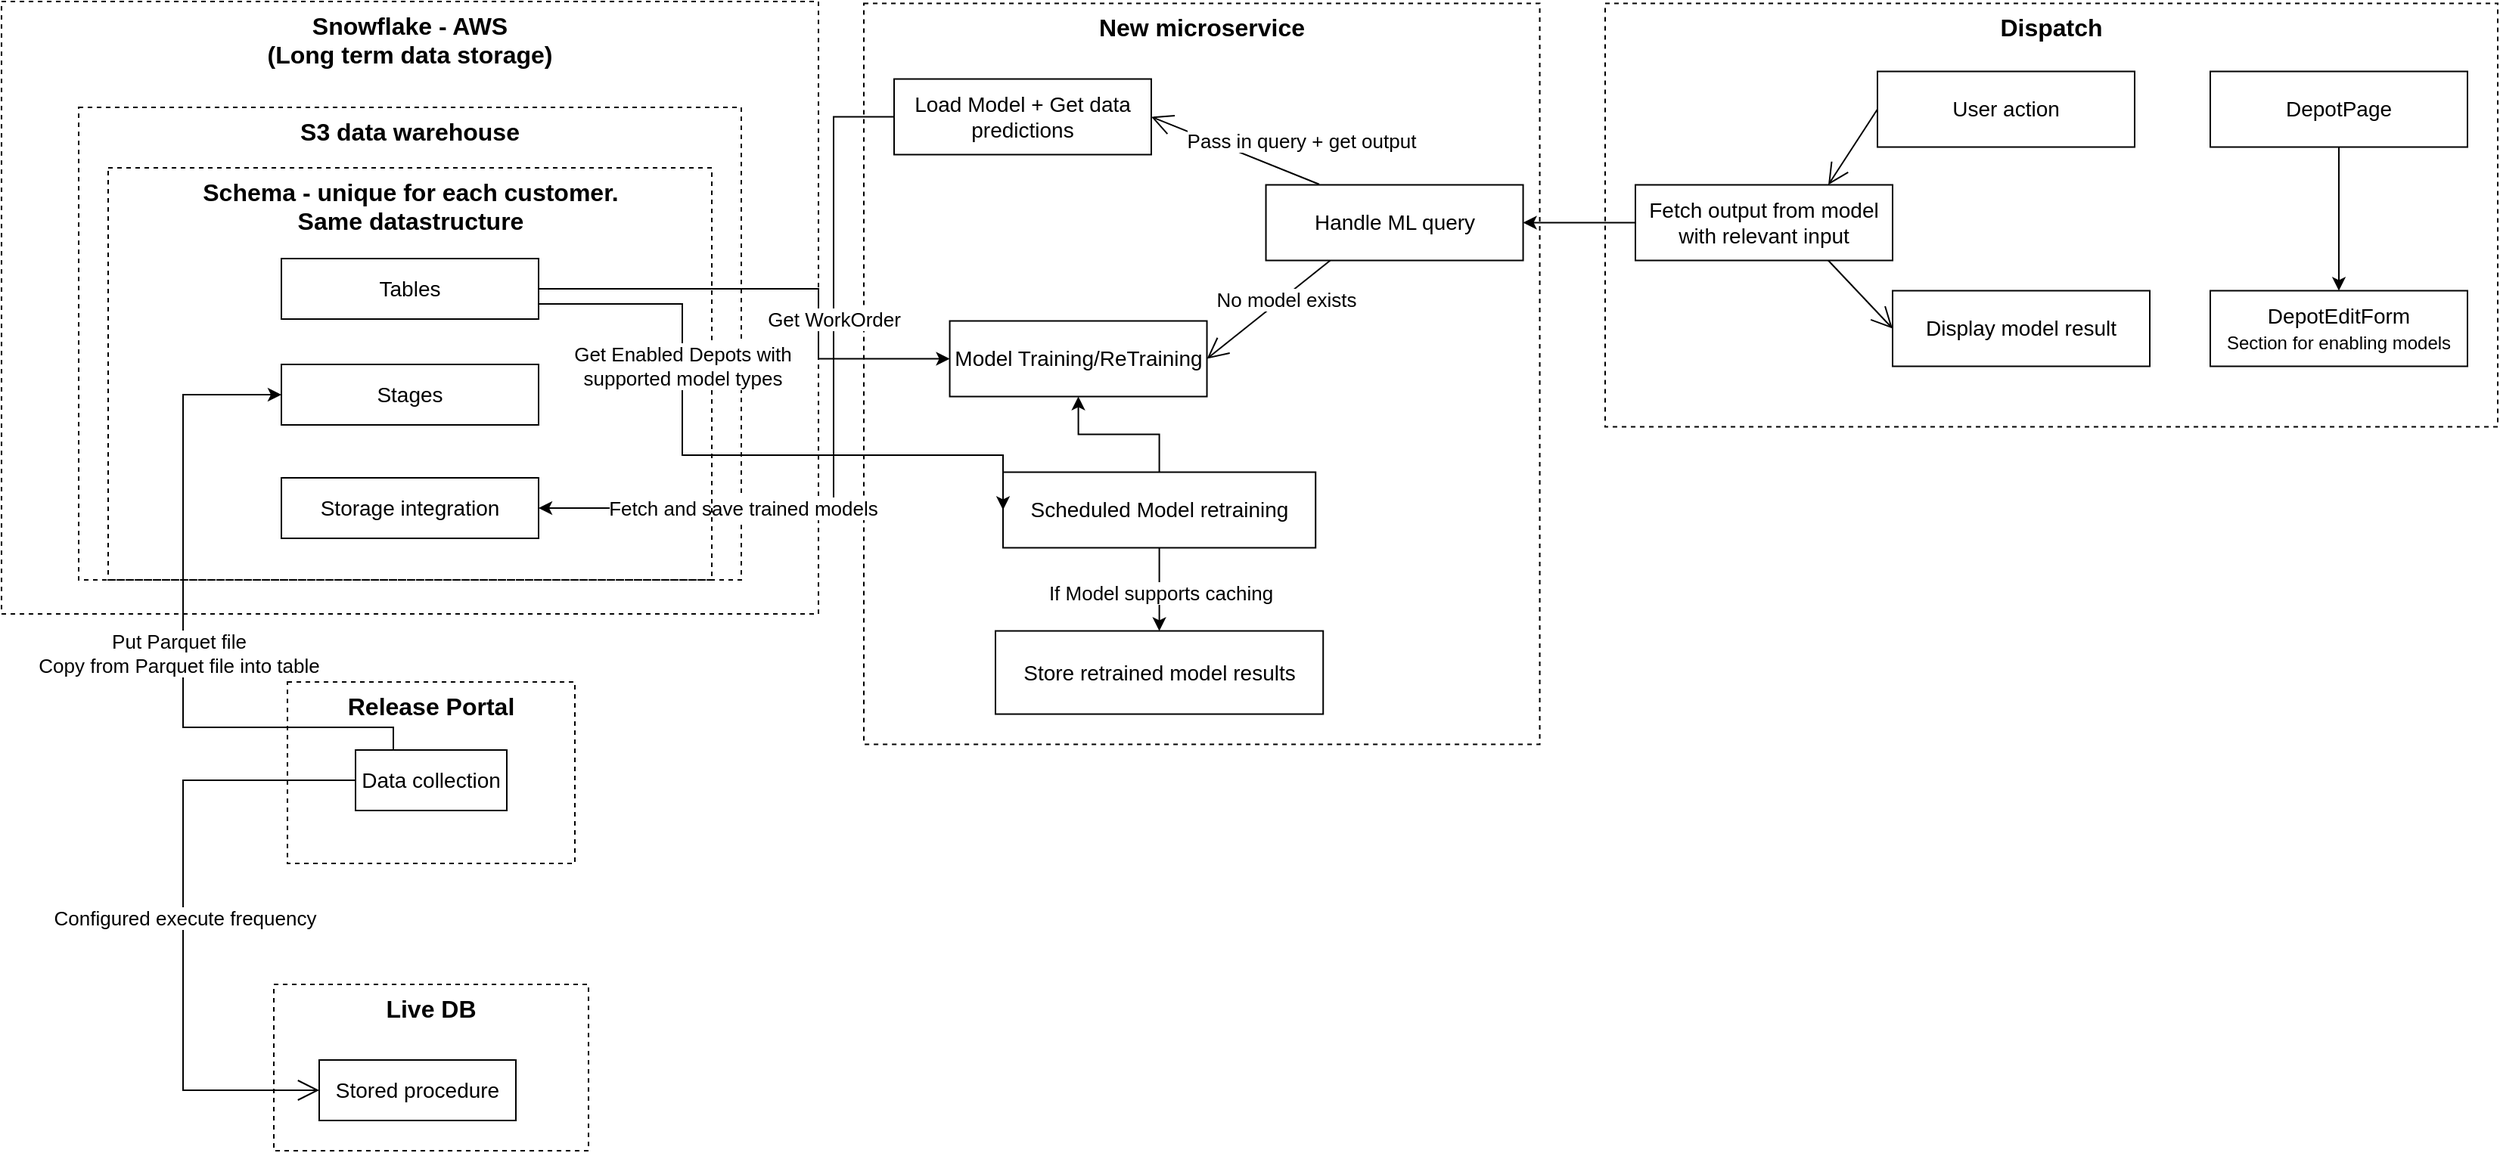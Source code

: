 <mxfile version="26.2.2">
  <diagram name="Page-1" id="nk3yhh7_28yMGZY1KQTT">
    <mxGraphModel dx="2867" dy="1061" grid="1" gridSize="10" guides="1" tooltips="1" connect="1" arrows="1" fold="1" page="1" pageScale="1" pageWidth="827" pageHeight="1169" math="0" shadow="0">
      <root>
        <mxCell id="0" />
        <mxCell id="1" parent="0" />
        <mxCell id="YFmmI4BY76K4JnnpCuWu-1" value="&lt;font style=&quot;font-size: 16px;&quot;&gt;&lt;b&gt;New microservice&lt;/b&gt;&lt;/font&gt;" style="html=1;whiteSpace=wrap;dashed=1;gradientColor=default;fillColor=none;labelPosition=center;verticalLabelPosition=middle;align=center;verticalAlign=top;" parent="1" vertex="1">
          <mxGeometry x="80" y="181.25" width="446.78" height="490" as="geometry" />
        </mxCell>
        <mxCell id="YFmmI4BY76K4JnnpCuWu-2" value="&lt;span style=&quot;font-size: 16px;&quot;&gt;&lt;b&gt;Dispatch&lt;/b&gt;&lt;/span&gt;" style="html=1;whiteSpace=wrap;dashed=1;gradientColor=default;fillColor=none;labelPosition=center;verticalLabelPosition=middle;align=center;verticalAlign=top;" parent="1" vertex="1">
          <mxGeometry x="570" y="181.25" width="590" height="280" as="geometry" />
        </mxCell>
        <mxCell id="YFmmI4BY76K4JnnpCuWu-5" value="&lt;font style=&quot;font-size: 16px;&quot;&gt;&lt;b&gt;Release Portal&lt;/b&gt;&lt;/font&gt;" style="html=1;whiteSpace=wrap;dashed=1;gradientColor=default;fillColor=none;labelPosition=center;verticalLabelPosition=middle;align=center;verticalAlign=top;" parent="1" vertex="1">
          <mxGeometry x="-301" y="630" width="190" height="120" as="geometry" />
        </mxCell>
        <mxCell id="eI-NIGPQW_OnHmxQVv3K-6" style="edgeStyle=orthogonalEdgeStyle;rounded=0;orthogonalLoop=1;jettySize=auto;html=1;exitX=0.25;exitY=0;exitDx=0;exitDy=0;entryX=0;entryY=0.5;entryDx=0;entryDy=0;" edge="1" parent="1" source="YFmmI4BY76K4JnnpCuWu-4" target="eI-NIGPQW_OnHmxQVv3K-4">
          <mxGeometry relative="1" as="geometry">
            <Array as="points">
              <mxPoint x="-231" y="660" />
              <mxPoint x="-370" y="660" />
              <mxPoint x="-370" y="440" />
            </Array>
          </mxGeometry>
        </mxCell>
        <mxCell id="eI-NIGPQW_OnHmxQVv3K-7" value="&lt;font style=&quot;font-size: 13px;&quot;&gt;Put Parquet file&lt;/font&gt;&lt;div&gt;&lt;font style=&quot;font-size: 13px;&quot;&gt;Copy from Parquet file into table&lt;/font&gt;&lt;/div&gt;" style="edgeLabel;html=1;align=center;verticalAlign=middle;resizable=0;points=[];" vertex="1" connectable="0" parent="eI-NIGPQW_OnHmxQVv3K-6">
          <mxGeometry x="-0.079" y="3" relative="1" as="geometry">
            <mxPoint y="-1" as="offset" />
          </mxGeometry>
        </mxCell>
        <mxCell id="YFmmI4BY76K4JnnpCuWu-4" value="Data collection" style="whiteSpace=wrap;html=1;align=center;fontSize=14;" parent="1" vertex="1">
          <mxGeometry x="-256" y="675" width="100" height="40" as="geometry" />
        </mxCell>
        <mxCell id="YFmmI4BY76K4JnnpCuWu-6" value="&lt;span style=&quot;font-size: 16px;&quot;&gt;&lt;b&gt;Live DB&lt;/b&gt;&lt;/span&gt;" style="html=1;whiteSpace=wrap;dashed=1;gradientColor=default;fillColor=none;labelPosition=center;verticalLabelPosition=middle;align=center;verticalAlign=top;" parent="1" vertex="1">
          <mxGeometry x="-310" y="830" width="208" height="110" as="geometry" />
        </mxCell>
        <mxCell id="YFmmI4BY76K4JnnpCuWu-7" value="Stored procedure" style="whiteSpace=wrap;html=1;align=center;fontSize=14;" parent="1" vertex="1">
          <mxGeometry x="-280" y="880" width="130" height="40" as="geometry" />
        </mxCell>
        <mxCell id="YFmmI4BY76K4JnnpCuWu-8" value="" style="endArrow=open;endFill=1;endSize=12;html=1;rounded=0;entryX=0;entryY=0.5;entryDx=0;entryDy=0;" parent="1" target="YFmmI4BY76K4JnnpCuWu-7" edge="1">
          <mxGeometry width="160" relative="1" as="geometry">
            <mxPoint x="-256" y="695" as="sourcePoint" />
            <mxPoint x="850" y="530" as="targetPoint" />
            <Array as="points">
              <mxPoint x="-370" y="695" />
              <mxPoint x="-370" y="900" />
            </Array>
          </mxGeometry>
        </mxCell>
        <mxCell id="YFmmI4BY76K4JnnpCuWu-9" value="Configured execute frequency" style="edgeLabel;html=1;align=center;verticalAlign=middle;resizable=0;points=[];fontSize=13;" parent="YFmmI4BY76K4JnnpCuWu-8" vertex="1" connectable="0">
          <mxGeometry x="-0.119" y="1" relative="1" as="geometry">
            <mxPoint y="25" as="offset" />
          </mxGeometry>
        </mxCell>
        <mxCell id="YFmmI4BY76K4JnnpCuWu-10" value="&lt;span style=&quot;font-size: 16px;&quot;&gt;&lt;b&gt;Snowflake - AWS&lt;br&gt;(Long term data storage)&lt;/b&gt;&lt;/span&gt;" style="html=1;whiteSpace=wrap;dashed=1;gradientColor=default;fillColor=none;labelPosition=center;verticalLabelPosition=middle;align=center;verticalAlign=top;" parent="1" vertex="1">
          <mxGeometry x="-490" y="180" width="540" height="405" as="geometry" />
        </mxCell>
        <mxCell id="YFmmI4BY76K4JnnpCuWu-13" value="S3 data warehouse" style="whiteSpace=wrap;html=1;align=center;fontSize=16;dashed=1;fillColor=none;verticalAlign=top;fontStyle=1" parent="1" vertex="1">
          <mxGeometry x="-439" y="250" width="438" height="312.5" as="geometry" />
        </mxCell>
        <mxCell id="YFmmI4BY76K4JnnpCuWu-14" value="Model Training/ReTraining" style="whiteSpace=wrap;html=1;align=center;fontSize=14;" parent="1" vertex="1">
          <mxGeometry x="136.78" y="391.25" width="170" height="50" as="geometry" />
        </mxCell>
        <mxCell id="YFmmI4BY76K4JnnpCuWu-26" style="edgeStyle=orthogonalEdgeStyle;rounded=0;orthogonalLoop=1;jettySize=auto;html=1;exitX=0;exitY=0.5;exitDx=0;exitDy=0;entryX=1;entryY=0.5;entryDx=0;entryDy=0;" parent="1" source="YFmmI4BY76K4JnnpCuWu-18" target="YFmmI4BY76K4JnnpCuWu-20" edge="1">
          <mxGeometry relative="1" as="geometry" />
        </mxCell>
        <mxCell id="YFmmI4BY76K4JnnpCuWu-18" value="Fetch output from model&lt;div&gt;with relevant input&lt;/div&gt;" style="whiteSpace=wrap;html=1;align=center;fontSize=14;" parent="1" vertex="1">
          <mxGeometry x="590" y="301.25" width="170" height="50" as="geometry" />
        </mxCell>
        <mxCell id="YFmmI4BY76K4JnnpCuWu-20" value="Handle ML query" style="whiteSpace=wrap;html=1;align=center;fontSize=14;" parent="1" vertex="1">
          <mxGeometry x="345.78" y="301.25" width="170" height="50" as="geometry" />
        </mxCell>
        <mxCell id="YFmmI4BY76K4JnnpCuWu-21" value="" style="endArrow=open;endFill=1;endSize=12;html=1;rounded=0;exitX=0.25;exitY=1;exitDx=0;exitDy=0;entryX=1;entryY=0.5;entryDx=0;entryDy=0;" parent="1" source="YFmmI4BY76K4JnnpCuWu-20" target="YFmmI4BY76K4JnnpCuWu-14" edge="1">
          <mxGeometry width="160" relative="1" as="geometry">
            <mxPoint x="256.78" y="421.25" as="sourcePoint" />
            <mxPoint x="416.78" y="421.25" as="targetPoint" />
          </mxGeometry>
        </mxCell>
        <mxCell id="YFmmI4BY76K4JnnpCuWu-22" value="&lt;font style=&quot;font-size: 13px;&quot;&gt;No model exists&lt;/font&gt;" style="edgeLabel;html=1;align=center;verticalAlign=middle;resizable=0;points=[];" parent="YFmmI4BY76K4JnnpCuWu-21" vertex="1" connectable="0">
          <mxGeometry x="-0.252" y="1" relative="1" as="geometry">
            <mxPoint as="offset" />
          </mxGeometry>
        </mxCell>
        <mxCell id="eI-NIGPQW_OnHmxQVv3K-10" style="edgeStyle=orthogonalEdgeStyle;rounded=0;orthogonalLoop=1;jettySize=auto;html=1;exitX=0;exitY=0.5;exitDx=0;exitDy=0;entryX=1;entryY=0.5;entryDx=0;entryDy=0;" edge="1" parent="1" source="YFmmI4BY76K4JnnpCuWu-23" target="eI-NIGPQW_OnHmxQVv3K-5">
          <mxGeometry relative="1" as="geometry">
            <Array as="points">
              <mxPoint x="60" y="256" />
              <mxPoint x="60" y="515" />
            </Array>
          </mxGeometry>
        </mxCell>
        <mxCell id="eI-NIGPQW_OnHmxQVv3K-11" value="&lt;font style=&quot;font-size: 13px;&quot;&gt;Fetch and save trained models&lt;/font&gt;" style="edgeLabel;html=1;align=center;verticalAlign=middle;resizable=0;points=[];" vertex="1" connectable="0" parent="eI-NIGPQW_OnHmxQVv3K-10">
          <mxGeometry x="0.064" relative="1" as="geometry">
            <mxPoint x="-60" y="36" as="offset" />
          </mxGeometry>
        </mxCell>
        <mxCell id="YFmmI4BY76K4JnnpCuWu-23" value="Load Model + Get data predictions" style="whiteSpace=wrap;html=1;align=center;fontSize=14;" parent="1" vertex="1">
          <mxGeometry x="100" y="231.25" width="170" height="50" as="geometry" />
        </mxCell>
        <mxCell id="YFmmI4BY76K4JnnpCuWu-24" value="" style="endArrow=open;endFill=1;endSize=12;html=1;rounded=0;exitX=0.207;exitY=-0.007;exitDx=0;exitDy=0;exitPerimeter=0;entryX=1;entryY=0.5;entryDx=0;entryDy=0;" parent="1" source="YFmmI4BY76K4JnnpCuWu-20" target="YFmmI4BY76K4JnnpCuWu-23" edge="1">
          <mxGeometry width="160" relative="1" as="geometry">
            <mxPoint x="256.78" y="421.25" as="sourcePoint" />
            <mxPoint x="416.78" y="421.25" as="targetPoint" />
          </mxGeometry>
        </mxCell>
        <mxCell id="YFmmI4BY76K4JnnpCuWu-25" value="Pass in query + get output" style="edgeLabel;html=1;align=center;verticalAlign=middle;resizable=0;points=[];fontSize=13;" parent="YFmmI4BY76K4JnnpCuWu-24" vertex="1" connectable="0">
          <mxGeometry x="0.267" y="1" relative="1" as="geometry">
            <mxPoint x="59" y="-2" as="offset" />
          </mxGeometry>
        </mxCell>
        <mxCell id="YFmmI4BY76K4JnnpCuWu-27" value="User action" style="whiteSpace=wrap;html=1;align=center;fontSize=14;" parent="1" vertex="1">
          <mxGeometry x="750" y="226.25" width="170" height="50" as="geometry" />
        </mxCell>
        <mxCell id="YFmmI4BY76K4JnnpCuWu-28" value="" style="endArrow=open;endFill=1;endSize=12;html=1;rounded=0;exitX=0;exitY=0.5;exitDx=0;exitDy=0;entryX=0.75;entryY=0;entryDx=0;entryDy=0;" parent="1" source="YFmmI4BY76K4JnnpCuWu-27" target="YFmmI4BY76K4JnnpCuWu-18" edge="1">
          <mxGeometry width="160" relative="1" as="geometry">
            <mxPoint x="160.0" y="421.25" as="sourcePoint" />
            <mxPoint x="320" y="421.25" as="targetPoint" />
          </mxGeometry>
        </mxCell>
        <mxCell id="YFmmI4BY76K4JnnpCuWu-29" value="Display model result" style="whiteSpace=wrap;html=1;align=center;fontSize=14;" parent="1" vertex="1">
          <mxGeometry x="760" y="371.25" width="170" height="50" as="geometry" />
        </mxCell>
        <mxCell id="YFmmI4BY76K4JnnpCuWu-30" value="" style="endArrow=open;endFill=1;endSize=12;html=1;rounded=0;exitX=0.75;exitY=1;exitDx=0;exitDy=0;entryX=0;entryY=0.5;entryDx=0;entryDy=0;" parent="1" source="YFmmI4BY76K4JnnpCuWu-18" target="YFmmI4BY76K4JnnpCuWu-29" edge="1">
          <mxGeometry width="160" relative="1" as="geometry">
            <mxPoint x="160.0" y="421.25" as="sourcePoint" />
            <mxPoint x="320" y="421.25" as="targetPoint" />
          </mxGeometry>
        </mxCell>
        <mxCell id="rtBuZWrgFB-SsXa5-KP_-29" style="edgeStyle=orthogonalEdgeStyle;rounded=0;orthogonalLoop=1;jettySize=auto;html=1;exitX=0.5;exitY=1;exitDx=0;exitDy=0;" parent="1" source="rtBuZWrgFB-SsXa5-KP_-26" target="rtBuZWrgFB-SsXa5-KP_-27" edge="1">
          <mxGeometry relative="1" as="geometry" />
        </mxCell>
        <mxCell id="rtBuZWrgFB-SsXa5-KP_-26" value="DepotPage" style="whiteSpace=wrap;html=1;align=center;fontSize=14;" parent="1" vertex="1">
          <mxGeometry x="970" y="226.25" width="170" height="50" as="geometry" />
        </mxCell>
        <mxCell id="rtBuZWrgFB-SsXa5-KP_-27" value="DepotEditForm&lt;div&gt;&lt;font style=&quot;font-size: 12px;&quot;&gt;Section for enabling models&lt;/font&gt;&lt;/div&gt;" style="whiteSpace=wrap;html=1;align=center;fontSize=14;" parent="1" vertex="1">
          <mxGeometry x="970" y="371.25" width="170" height="50" as="geometry" />
        </mxCell>
        <mxCell id="uEylgo5YxC_89YeR1alC-2" style="edgeStyle=orthogonalEdgeStyle;rounded=0;orthogonalLoop=1;jettySize=auto;html=1;exitX=0.5;exitY=1;exitDx=0;exitDy=0;entryX=0.5;entryY=0;entryDx=0;entryDy=0;" parent="1" source="rtBuZWrgFB-SsXa5-KP_-31" target="PqK_YZJ9idRnckHc3zUF-1" edge="1">
          <mxGeometry relative="1" as="geometry" />
        </mxCell>
        <mxCell id="uEylgo5YxC_89YeR1alC-5" value="If Model supports caching" style="edgeLabel;html=1;align=center;verticalAlign=middle;resizable=0;points=[];fontSize=13;" parent="uEylgo5YxC_89YeR1alC-2" vertex="1" connectable="0">
          <mxGeometry x="0.075" relative="1" as="geometry">
            <mxPoint as="offset" />
          </mxGeometry>
        </mxCell>
        <mxCell id="uEylgo5YxC_89YeR1alC-6" style="edgeStyle=orthogonalEdgeStyle;rounded=0;orthogonalLoop=1;jettySize=auto;html=1;exitX=0.5;exitY=0;exitDx=0;exitDy=0;entryX=0.5;entryY=1;entryDx=0;entryDy=0;" parent="1" source="rtBuZWrgFB-SsXa5-KP_-31" target="YFmmI4BY76K4JnnpCuWu-14" edge="1">
          <mxGeometry relative="1" as="geometry" />
        </mxCell>
        <mxCell id="rtBuZWrgFB-SsXa5-KP_-31" value="Scheduled Model retraining" style="whiteSpace=wrap;html=1;align=center;fontSize=14;" parent="1" vertex="1">
          <mxGeometry x="172" y="491.25" width="206.61" height="50" as="geometry" />
        </mxCell>
        <mxCell id="PqK_YZJ9idRnckHc3zUF-1" value="Store retrained model results" style="whiteSpace=wrap;html=1;align=center;fontSize=14;" parent="1" vertex="1">
          <mxGeometry x="167" y="596.25" width="216.61" height="55" as="geometry" />
        </mxCell>
        <mxCell id="eI-NIGPQW_OnHmxQVv3K-1" value="Schema - unique for each customer.&lt;br&gt;Same datastructure" style="whiteSpace=wrap;html=1;align=center;fontSize=16;dashed=1;fillColor=none;verticalAlign=top;fontStyle=1" vertex="1" parent="1">
          <mxGeometry x="-419.5" y="290" width="399" height="272.5" as="geometry" />
        </mxCell>
        <mxCell id="eI-NIGPQW_OnHmxQVv3K-8" style="edgeStyle=orthogonalEdgeStyle;rounded=0;orthogonalLoop=1;jettySize=auto;html=1;exitX=1;exitY=0.5;exitDx=0;exitDy=0;entryX=0;entryY=0.5;entryDx=0;entryDy=0;" edge="1" parent="1" source="eI-NIGPQW_OnHmxQVv3K-3" target="YFmmI4BY76K4JnnpCuWu-14">
          <mxGeometry relative="1" as="geometry">
            <Array as="points">
              <mxPoint x="50" y="370" />
              <mxPoint x="50" y="416" />
            </Array>
          </mxGeometry>
        </mxCell>
        <mxCell id="eI-NIGPQW_OnHmxQVv3K-9" value="&lt;font style=&quot;font-size: 13px;&quot;&gt;Get WorkOrder&lt;/font&gt;" style="edgeLabel;html=1;align=center;verticalAlign=middle;resizable=0;points=[];" vertex="1" connectable="0" parent="eI-NIGPQW_OnHmxQVv3K-8">
          <mxGeometry x="-0.473" y="1" relative="1" as="geometry">
            <mxPoint x="111" y="21" as="offset" />
          </mxGeometry>
        </mxCell>
        <mxCell id="eI-NIGPQW_OnHmxQVv3K-12" style="edgeStyle=orthogonalEdgeStyle;rounded=0;orthogonalLoop=1;jettySize=auto;html=1;exitX=1;exitY=0.75;exitDx=0;exitDy=0;entryX=0;entryY=0.5;entryDx=0;entryDy=0;" edge="1" parent="1" source="eI-NIGPQW_OnHmxQVv3K-3" target="rtBuZWrgFB-SsXa5-KP_-31">
          <mxGeometry relative="1" as="geometry">
            <Array as="points">
              <mxPoint x="-40" y="380" />
              <mxPoint x="-40" y="480" />
              <mxPoint x="172" y="480" />
            </Array>
          </mxGeometry>
        </mxCell>
        <mxCell id="eI-NIGPQW_OnHmxQVv3K-13" value="&lt;font style=&quot;font-size: 13px;&quot;&gt;Get Enabled Depots with&lt;/font&gt;&lt;div&gt;&lt;font style=&quot;font-size: 13px;&quot;&gt;supported model types&lt;/font&gt;&lt;/div&gt;" style="edgeLabel;html=1;align=center;verticalAlign=middle;resizable=0;points=[];" vertex="1" connectable="0" parent="eI-NIGPQW_OnHmxQVv3K-12">
          <mxGeometry x="0.177" relative="1" as="geometry">
            <mxPoint x="-66" y="-59" as="offset" />
          </mxGeometry>
        </mxCell>
        <mxCell id="eI-NIGPQW_OnHmxQVv3K-3" value="Tables" style="whiteSpace=wrap;html=1;align=center;fontSize=14;" vertex="1" parent="1">
          <mxGeometry x="-305" y="350" width="170" height="40" as="geometry" />
        </mxCell>
        <mxCell id="eI-NIGPQW_OnHmxQVv3K-4" value="Stages" style="whiteSpace=wrap;html=1;align=center;fontSize=14;" vertex="1" parent="1">
          <mxGeometry x="-305" y="420" width="170" height="40" as="geometry" />
        </mxCell>
        <mxCell id="eI-NIGPQW_OnHmxQVv3K-5" value="Storage integration" style="whiteSpace=wrap;html=1;align=center;fontSize=14;" vertex="1" parent="1">
          <mxGeometry x="-305" y="495" width="170" height="40" as="geometry" />
        </mxCell>
      </root>
    </mxGraphModel>
  </diagram>
</mxfile>
